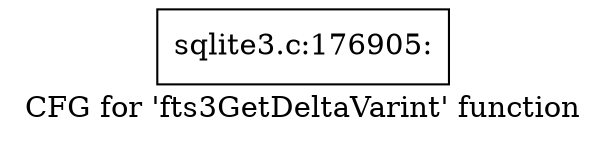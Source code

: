 digraph "CFG for 'fts3GetDeltaVarint' function" {
	label="CFG for 'fts3GetDeltaVarint' function";

	Node0x55c0faf069e0 [shape=record,label="{sqlite3.c:176905:}"];
}
